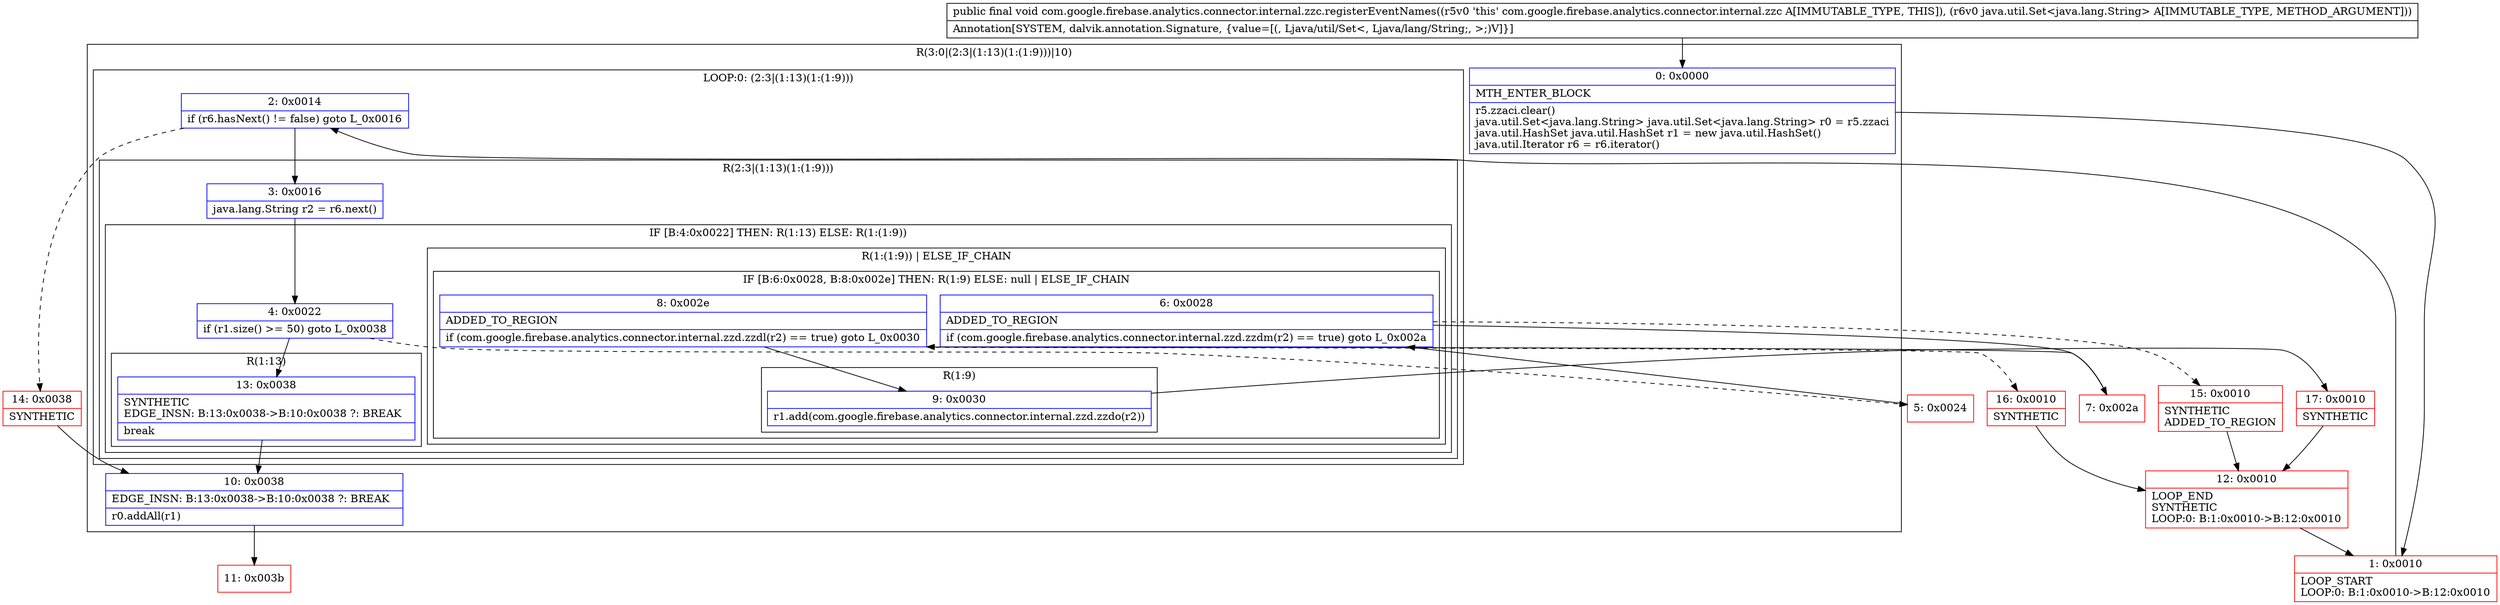 digraph "CFG forcom.google.firebase.analytics.connector.internal.zzc.registerEventNames(Ljava\/util\/Set;)V" {
subgraph cluster_Region_342111597 {
label = "R(3:0|(2:3|(1:13)(1:(1:9)))|10)";
node [shape=record,color=blue];
Node_0 [shape=record,label="{0\:\ 0x0000|MTH_ENTER_BLOCK\l|r5.zzaci.clear()\ljava.util.Set\<java.lang.String\> java.util.Set\<java.lang.String\> r0 = r5.zzaci\ljava.util.HashSet java.util.HashSet r1 = new java.util.HashSet()\ljava.util.Iterator r6 = r6.iterator()\l}"];
subgraph cluster_LoopRegion_1766165741 {
label = "LOOP:0: (2:3|(1:13)(1:(1:9)))";
node [shape=record,color=blue];
Node_2 [shape=record,label="{2\:\ 0x0014|if (r6.hasNext() != false) goto L_0x0016\l}"];
subgraph cluster_Region_1895725611 {
label = "R(2:3|(1:13)(1:(1:9)))";
node [shape=record,color=blue];
Node_3 [shape=record,label="{3\:\ 0x0016|java.lang.String r2 = r6.next()\l}"];
subgraph cluster_IfRegion_1094876646 {
label = "IF [B:4:0x0022] THEN: R(1:13) ELSE: R(1:(1:9))";
node [shape=record,color=blue];
Node_4 [shape=record,label="{4\:\ 0x0022|if (r1.size() \>= 50) goto L_0x0038\l}"];
subgraph cluster_Region_2037502669 {
label = "R(1:13)";
node [shape=record,color=blue];
Node_13 [shape=record,label="{13\:\ 0x0038|SYNTHETIC\lEDGE_INSN: B:13:0x0038\-\>B:10:0x0038 ?: BREAK  \l|break\l}"];
}
subgraph cluster_Region_293227809 {
label = "R(1:(1:9)) | ELSE_IF_CHAIN\l";
node [shape=record,color=blue];
subgraph cluster_IfRegion_1419610375 {
label = "IF [B:6:0x0028, B:8:0x002e] THEN: R(1:9) ELSE: null | ELSE_IF_CHAIN\l";
node [shape=record,color=blue];
Node_6 [shape=record,label="{6\:\ 0x0028|ADDED_TO_REGION\l|if (com.google.firebase.analytics.connector.internal.zzd.zzdm(r2) == true) goto L_0x002a\l}"];
Node_8 [shape=record,label="{8\:\ 0x002e|ADDED_TO_REGION\l|if (com.google.firebase.analytics.connector.internal.zzd.zzdl(r2) == true) goto L_0x0030\l}"];
subgraph cluster_Region_1185673511 {
label = "R(1:9)";
node [shape=record,color=blue];
Node_9 [shape=record,label="{9\:\ 0x0030|r1.add(com.google.firebase.analytics.connector.internal.zzd.zzdo(r2))\l}"];
}
}
}
}
}
}
Node_10 [shape=record,label="{10\:\ 0x0038|EDGE_INSN: B:13:0x0038\-\>B:10:0x0038 ?: BREAK  \l|r0.addAll(r1)\l}"];
}
Node_1 [shape=record,color=red,label="{1\:\ 0x0010|LOOP_START\lLOOP:0: B:1:0x0010\-\>B:12:0x0010\l}"];
Node_5 [shape=record,color=red,label="{5\:\ 0x0024}"];
Node_7 [shape=record,color=red,label="{7\:\ 0x002a}"];
Node_11 [shape=record,color=red,label="{11\:\ 0x003b}"];
Node_12 [shape=record,color=red,label="{12\:\ 0x0010|LOOP_END\lSYNTHETIC\lLOOP:0: B:1:0x0010\-\>B:12:0x0010\l}"];
Node_14 [shape=record,color=red,label="{14\:\ 0x0038|SYNTHETIC\l}"];
Node_15 [shape=record,color=red,label="{15\:\ 0x0010|SYNTHETIC\lADDED_TO_REGION\l}"];
Node_16 [shape=record,color=red,label="{16\:\ 0x0010|SYNTHETIC\l}"];
Node_17 [shape=record,color=red,label="{17\:\ 0x0010|SYNTHETIC\l}"];
MethodNode[shape=record,label="{public final void com.google.firebase.analytics.connector.internal.zzc.registerEventNames((r5v0 'this' com.google.firebase.analytics.connector.internal.zzc A[IMMUTABLE_TYPE, THIS]), (r6v0 java.util.Set\<java.lang.String\> A[IMMUTABLE_TYPE, METHOD_ARGUMENT]))  | Annotation[SYSTEM, dalvik.annotation.Signature, \{value=[(, Ljava\/util\/Set\<, Ljava\/lang\/String;, \>;)V]\}]\l}"];
MethodNode -> Node_0;
Node_0 -> Node_1;
Node_2 -> Node_3;
Node_2 -> Node_14[style=dashed];
Node_3 -> Node_4;
Node_4 -> Node_5[style=dashed];
Node_4 -> Node_13;
Node_13 -> Node_10;
Node_6 -> Node_7;
Node_6 -> Node_15[style=dashed];
Node_8 -> Node_9;
Node_8 -> Node_16[style=dashed];
Node_9 -> Node_17;
Node_10 -> Node_11;
Node_1 -> Node_2;
Node_5 -> Node_6;
Node_7 -> Node_8;
Node_12 -> Node_1;
Node_14 -> Node_10;
Node_15 -> Node_12;
Node_16 -> Node_12;
Node_17 -> Node_12;
}

